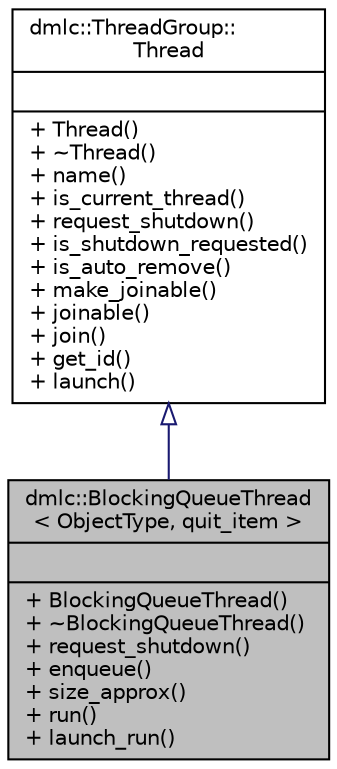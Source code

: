 digraph "dmlc::BlockingQueueThread&lt; ObjectType, quit_item &gt;"
{
 // LATEX_PDF_SIZE
  edge [fontname="Helvetica",fontsize="10",labelfontname="Helvetica",labelfontsize="10"];
  node [fontname="Helvetica",fontsize="10",shape=record];
  Node1 [label="{dmlc::BlockingQueueThread\l\< ObjectType, quit_item \>\n||+ BlockingQueueThread()\l+ ~BlockingQueueThread()\l+ request_shutdown()\l+ enqueue()\l+ size_approx()\l+ run()\l+ launch_run()\l}",height=0.2,width=0.4,color="black", fillcolor="grey75", style="filled", fontcolor="black",tooltip="Blocking queue thread class."];
  Node2 -> Node1 [dir="back",color="midnightblue",fontsize="10",style="solid",arrowtail="onormal",fontname="Helvetica"];
  Node2 [label="{dmlc::ThreadGroup::\lThread\n||+ Thread()\l+ ~Thread()\l+ name()\l+ is_current_thread()\l+ request_shutdown()\l+ is_shutdown_requested()\l+ is_auto_remove()\l+ make_joinable()\l+ joinable()\l+ join()\l+ get_id()\l+ launch()\l}",height=0.2,width=0.4,color="black", fillcolor="white", style="filled",URL="$classdmlc_1_1ThreadGroup_1_1Thread.html",tooltip="Lifecycle-managed thread (used by ThreadGroup)"];
}

